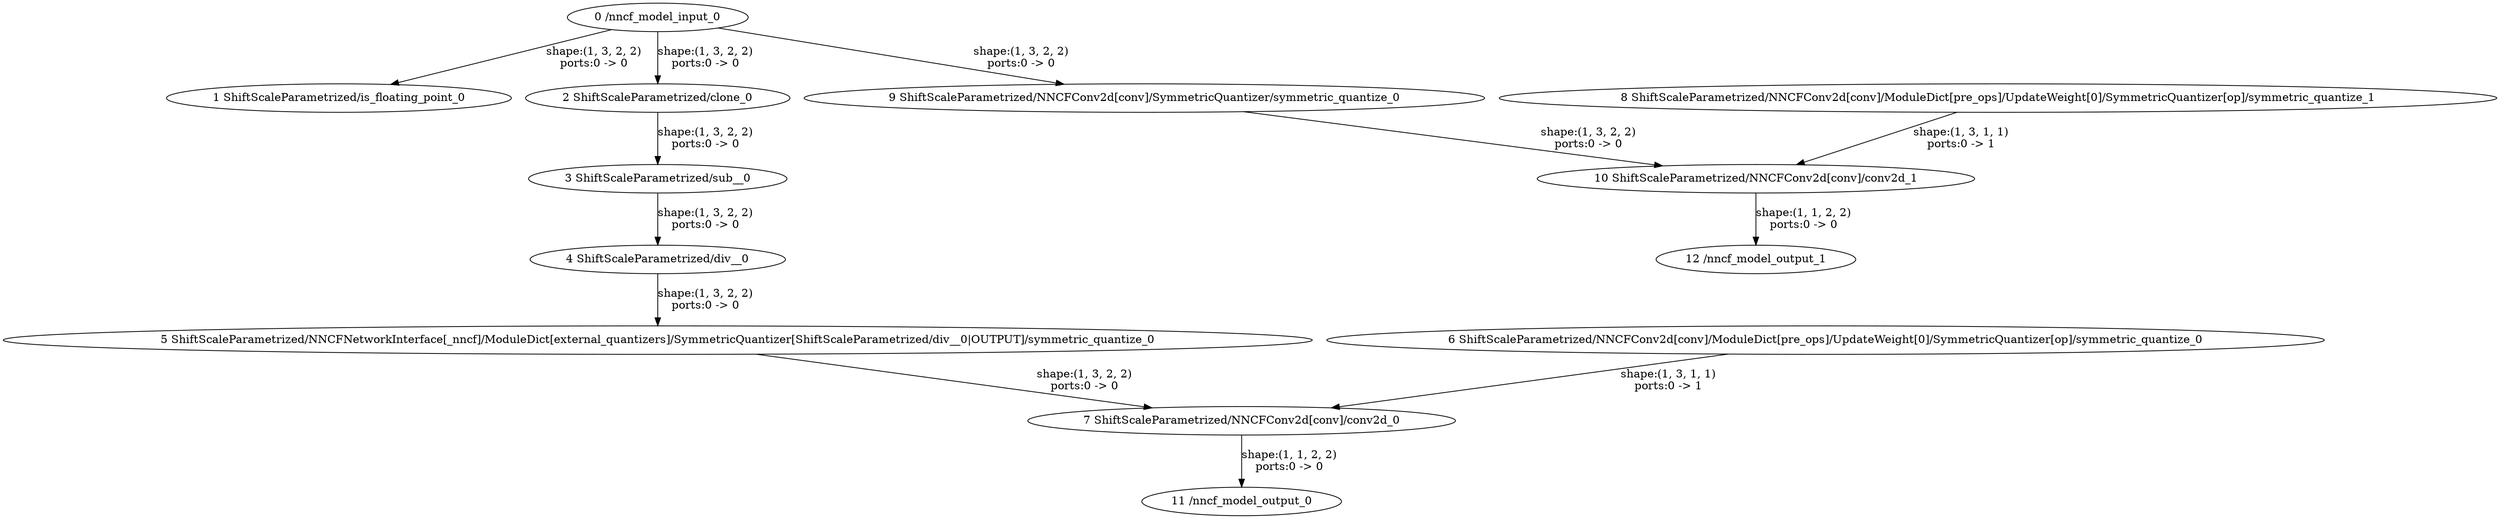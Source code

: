 strict digraph  {
"0 /nncf_model_input_0" [id=0, type=nncf_model_input];
"1 ShiftScaleParametrized/is_floating_point_0" [id=1, type=is_floating_point];
"2 ShiftScaleParametrized/clone_0" [id=2, type=clone];
"3 ShiftScaleParametrized/sub__0" [id=3, type=sub_];
"4 ShiftScaleParametrized/div__0" [id=4, type=div_];
"5 ShiftScaleParametrized/NNCFNetworkInterface[_nncf]/ModuleDict[external_quantizers]/SymmetricQuantizer[ShiftScaleParametrized/div__0|OUTPUT]/symmetric_quantize_0" [id=5, type=symmetric_quantize];
"6 ShiftScaleParametrized/NNCFConv2d[conv]/ModuleDict[pre_ops]/UpdateWeight[0]/SymmetricQuantizer[op]/symmetric_quantize_0" [id=6, type=symmetric_quantize];
"7 ShiftScaleParametrized/NNCFConv2d[conv]/conv2d_0" [id=7, type=conv2d];
"8 ShiftScaleParametrized/NNCFConv2d[conv]/ModuleDict[pre_ops]/UpdateWeight[0]/SymmetricQuantizer[op]/symmetric_quantize_1" [id=8, type=symmetric_quantize];
"9 ShiftScaleParametrized/NNCFConv2d[conv]/SymmetricQuantizer/symmetric_quantize_0" [id=9, type=symmetric_quantize];
"10 ShiftScaleParametrized/NNCFConv2d[conv]/conv2d_1" [id=10, type=conv2d];
"11 /nncf_model_output_0" [id=11, type=nncf_model_output];
"12 /nncf_model_output_1" [id=12, type=nncf_model_output];
"0 /nncf_model_input_0" -> "1 ShiftScaleParametrized/is_floating_point_0"  [label="shape:(1, 3, 2, 2)\nports:0 -> 0", style=solid];
"0 /nncf_model_input_0" -> "2 ShiftScaleParametrized/clone_0"  [label="shape:(1, 3, 2, 2)\nports:0 -> 0", style=solid];
"0 /nncf_model_input_0" -> "9 ShiftScaleParametrized/NNCFConv2d[conv]/SymmetricQuantizer/symmetric_quantize_0"  [label="shape:(1, 3, 2, 2)\nports:0 -> 0", style=solid];
"2 ShiftScaleParametrized/clone_0" -> "3 ShiftScaleParametrized/sub__0"  [label="shape:(1, 3, 2, 2)\nports:0 -> 0", style=solid];
"3 ShiftScaleParametrized/sub__0" -> "4 ShiftScaleParametrized/div__0"  [label="shape:(1, 3, 2, 2)\nports:0 -> 0", style=solid];
"4 ShiftScaleParametrized/div__0" -> "5 ShiftScaleParametrized/NNCFNetworkInterface[_nncf]/ModuleDict[external_quantizers]/SymmetricQuantizer[ShiftScaleParametrized/div__0|OUTPUT]/symmetric_quantize_0"  [label="shape:(1, 3, 2, 2)\nports:0 -> 0", style=solid];
"5 ShiftScaleParametrized/NNCFNetworkInterface[_nncf]/ModuleDict[external_quantizers]/SymmetricQuantizer[ShiftScaleParametrized/div__0|OUTPUT]/symmetric_quantize_0" -> "7 ShiftScaleParametrized/NNCFConv2d[conv]/conv2d_0"  [label="shape:(1, 3, 2, 2)\nports:0 -> 0", style=solid];
"6 ShiftScaleParametrized/NNCFConv2d[conv]/ModuleDict[pre_ops]/UpdateWeight[0]/SymmetricQuantizer[op]/symmetric_quantize_0" -> "7 ShiftScaleParametrized/NNCFConv2d[conv]/conv2d_0"  [label="shape:(1, 3, 1, 1)\nports:0 -> 1", style=solid];
"7 ShiftScaleParametrized/NNCFConv2d[conv]/conv2d_0" -> "11 /nncf_model_output_0"  [label="shape:(1, 1, 2, 2)\nports:0 -> 0", style=solid];
"8 ShiftScaleParametrized/NNCFConv2d[conv]/ModuleDict[pre_ops]/UpdateWeight[0]/SymmetricQuantizer[op]/symmetric_quantize_1" -> "10 ShiftScaleParametrized/NNCFConv2d[conv]/conv2d_1"  [label="shape:(1, 3, 1, 1)\nports:0 -> 1", style=solid];
"9 ShiftScaleParametrized/NNCFConv2d[conv]/SymmetricQuantizer/symmetric_quantize_0" -> "10 ShiftScaleParametrized/NNCFConv2d[conv]/conv2d_1"  [label="shape:(1, 3, 2, 2)\nports:0 -> 0", style=solid];
"10 ShiftScaleParametrized/NNCFConv2d[conv]/conv2d_1" -> "12 /nncf_model_output_1"  [label="shape:(1, 1, 2, 2)\nports:0 -> 0", style=solid];
}
